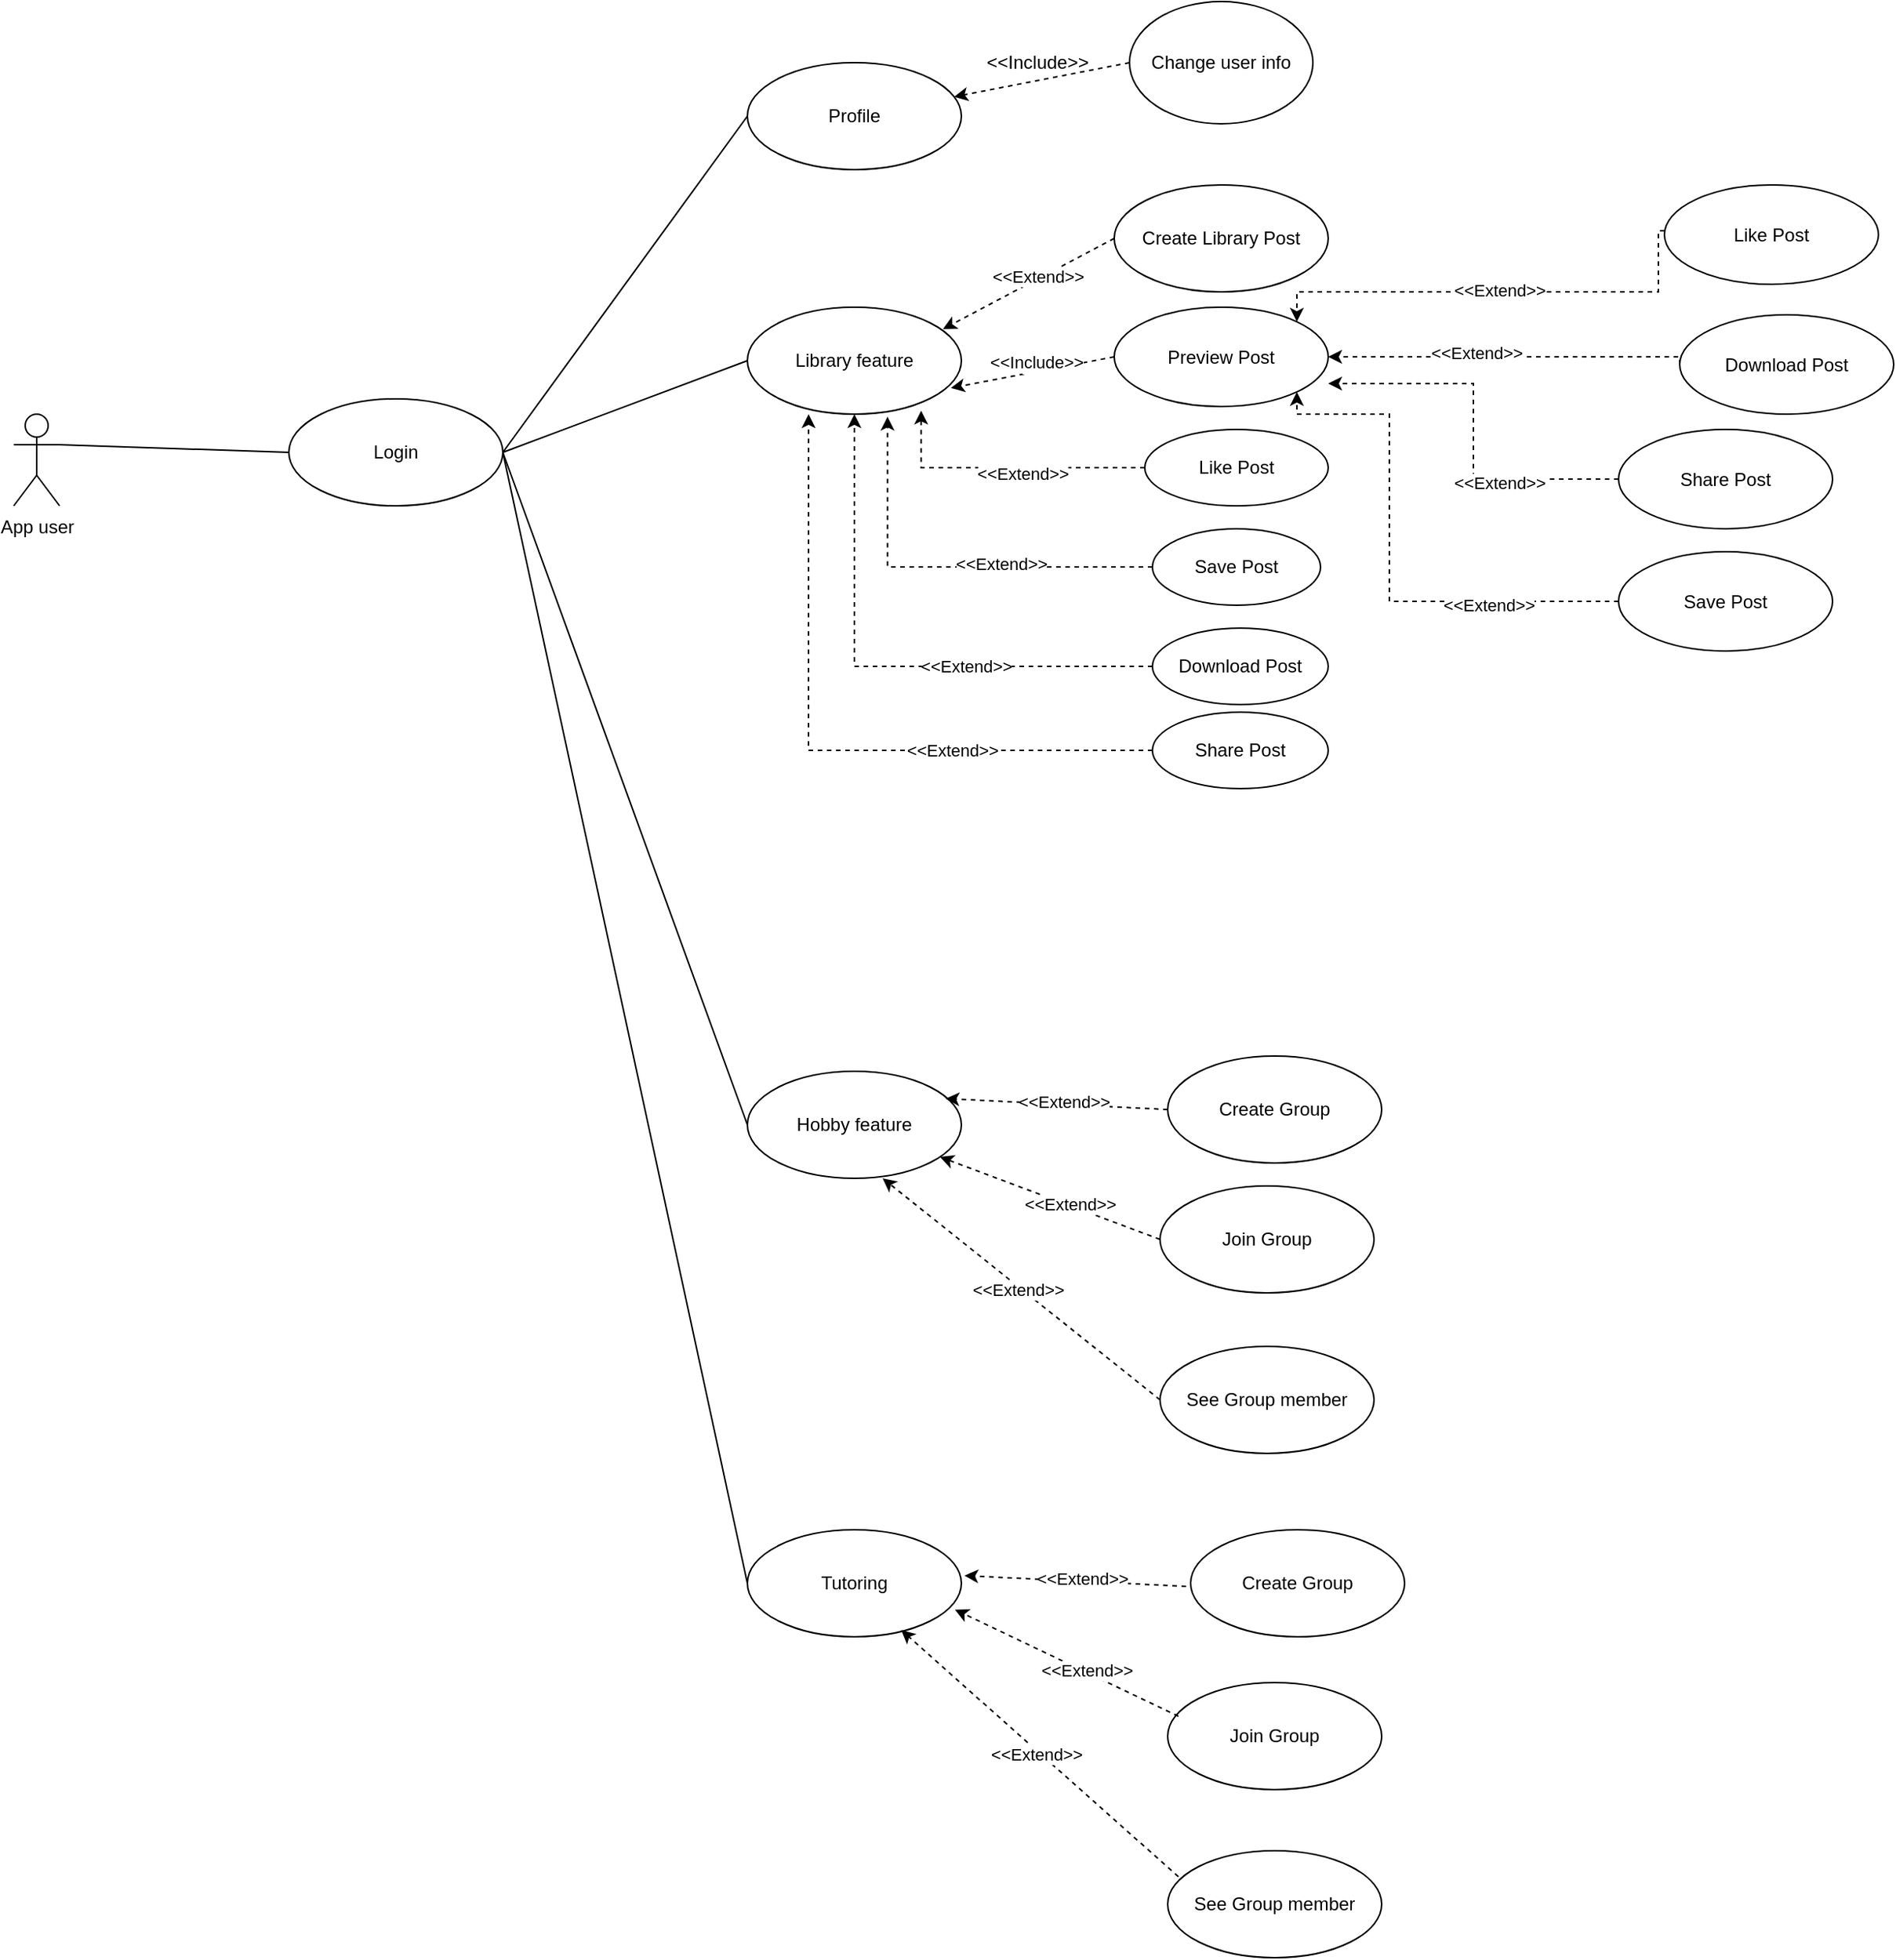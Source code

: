 <mxfile version="22.1.18" type="github">
  <diagram name="Page-1" id="Bq4Yvd49-FmTi4xq2oYk">
    <mxGraphModel dx="622" dy="771" grid="1" gridSize="10" guides="1" tooltips="1" connect="1" arrows="1" fold="1" page="1" pageScale="1" pageWidth="2336" pageHeight="1654" math="0" shadow="0">
      <root>
        <mxCell id="0" />
        <mxCell id="1" parent="0" />
        <mxCell id="oExQ2g-Py4n0bAOL6_pn-1" value="App user" style="shape=umlActor;verticalLabelPosition=bottom;verticalAlign=top;html=1;outlineConnect=0;" vertex="1" parent="1">
          <mxGeometry x="150" y="340" width="30" height="60" as="geometry" />
        </mxCell>
        <mxCell id="oExQ2g-Py4n0bAOL6_pn-2" value="Login" style="ellipse;whiteSpace=wrap;html=1;" vertex="1" parent="1">
          <mxGeometry x="330" y="330" width="140" height="70" as="geometry" />
        </mxCell>
        <mxCell id="oExQ2g-Py4n0bAOL6_pn-6" value="Hobby feature" style="ellipse;whiteSpace=wrap;html=1;" vertex="1" parent="1">
          <mxGeometry x="630" y="770" width="140" height="70" as="geometry" />
        </mxCell>
        <mxCell id="oExQ2g-Py4n0bAOL6_pn-7" value="Library feature" style="ellipse;whiteSpace=wrap;html=1;" vertex="1" parent="1">
          <mxGeometry x="630" y="270" width="140" height="70" as="geometry" />
        </mxCell>
        <mxCell id="oExQ2g-Py4n0bAOL6_pn-15" value="" style="endArrow=none;html=1;rounded=0;exitX=1;exitY=0.333;exitDx=0;exitDy=0;exitPerimeter=0;entryX=0;entryY=0.5;entryDx=0;entryDy=0;endFill=0;" edge="1" parent="1" source="oExQ2g-Py4n0bAOL6_pn-1" target="oExQ2g-Py4n0bAOL6_pn-2">
          <mxGeometry width="50" height="50" relative="1" as="geometry">
            <mxPoint x="210" y="400" as="sourcePoint" />
            <mxPoint x="360" y="375" as="targetPoint" />
          </mxGeometry>
        </mxCell>
        <mxCell id="oExQ2g-Py4n0bAOL6_pn-22" value="Profile" style="ellipse;whiteSpace=wrap;html=1;" vertex="1" parent="1">
          <mxGeometry x="630" y="110" width="140" height="70" as="geometry" />
        </mxCell>
        <mxCell id="oExQ2g-Py4n0bAOL6_pn-24" value="Change user info" style="ellipse;whiteSpace=wrap;html=1;" vertex="1" parent="1">
          <mxGeometry x="880" y="70" width="120" height="80" as="geometry" />
        </mxCell>
        <mxCell id="oExQ2g-Py4n0bAOL6_pn-25" value="" style="endArrow=classic;html=1;rounded=0;exitX=0;exitY=0.5;exitDx=0;exitDy=0;dashed=1;" edge="1" parent="1" source="oExQ2g-Py4n0bAOL6_pn-24" target="oExQ2g-Py4n0bAOL6_pn-22">
          <mxGeometry width="50" height="50" relative="1" as="geometry">
            <mxPoint x="1080" y="190" as="sourcePoint" />
            <mxPoint x="1130" y="140" as="targetPoint" />
          </mxGeometry>
        </mxCell>
        <mxCell id="oExQ2g-Py4n0bAOL6_pn-26" value="&amp;lt;&amp;lt;Include&amp;gt;&amp;gt;" style="text;html=1;strokeColor=none;fillColor=none;align=center;verticalAlign=middle;whiteSpace=wrap;rounded=0;rotation=0;" vertex="1" parent="1">
          <mxGeometry x="790" y="95" width="60" height="30" as="geometry" />
        </mxCell>
        <mxCell id="oExQ2g-Py4n0bAOL6_pn-30" value="Create Group" style="ellipse;whiteSpace=wrap;html=1;" vertex="1" parent="1">
          <mxGeometry x="905" y="760" width="140" height="70" as="geometry" />
        </mxCell>
        <mxCell id="oExQ2g-Py4n0bAOL6_pn-32" value="Join Group" style="ellipse;whiteSpace=wrap;html=1;" vertex="1" parent="1">
          <mxGeometry x="900" y="845" width="140" height="70" as="geometry" />
        </mxCell>
        <mxCell id="oExQ2g-Py4n0bAOL6_pn-33" value="Create Library Post" style="ellipse;whiteSpace=wrap;html=1;" vertex="1" parent="1">
          <mxGeometry x="870" y="190" width="140" height="70" as="geometry" />
        </mxCell>
        <mxCell id="oExQ2g-Py4n0bAOL6_pn-34" value="+" style="endArrow=classic;html=1;rounded=0;entryX=0.926;entryY=0.255;entryDx=0;entryDy=0;entryPerimeter=0;exitX=0;exitY=0.5;exitDx=0;exitDy=0;dashed=1;" edge="1" parent="1" source="oExQ2g-Py4n0bAOL6_pn-30" target="oExQ2g-Py4n0bAOL6_pn-6">
          <mxGeometry width="50" height="50" relative="1" as="geometry">
            <mxPoint x="900" y="785" as="sourcePoint" />
            <mxPoint x="1210" y="660" as="targetPoint" />
          </mxGeometry>
        </mxCell>
        <mxCell id="oExQ2g-Py4n0bAOL6_pn-55" value="&amp;lt;&amp;lt;Extend&amp;gt;&amp;gt;" style="edgeLabel;html=1;align=center;verticalAlign=middle;resizable=0;points=[];" vertex="1" connectable="0" parent="oExQ2g-Py4n0bAOL6_pn-34">
          <mxGeometry x="-0.064" y="-2" relative="1" as="geometry">
            <mxPoint as="offset" />
          </mxGeometry>
        </mxCell>
        <mxCell id="oExQ2g-Py4n0bAOL6_pn-35" value="" style="endArrow=classic;html=1;rounded=0;exitX=0;exitY=0.5;exitDx=0;exitDy=0;dashed=1;" edge="1" parent="1" source="oExQ2g-Py4n0bAOL6_pn-32" target="oExQ2g-Py4n0bAOL6_pn-6">
          <mxGeometry width="50" height="50" relative="1" as="geometry">
            <mxPoint x="830" y="880" as="sourcePoint" />
            <mxPoint x="760" y="903" as="targetPoint" />
          </mxGeometry>
        </mxCell>
        <mxCell id="oExQ2g-Py4n0bAOL6_pn-54" value="&amp;lt;&amp;lt;Extend&amp;gt;&amp;gt;" style="edgeLabel;html=1;align=center;verticalAlign=middle;resizable=0;points=[];" vertex="1" connectable="0" parent="oExQ2g-Py4n0bAOL6_pn-35">
          <mxGeometry x="-0.175" y="-1" relative="1" as="geometry">
            <mxPoint as="offset" />
          </mxGeometry>
        </mxCell>
        <mxCell id="oExQ2g-Py4n0bAOL6_pn-38" value="Preview Post" style="ellipse;whiteSpace=wrap;html=1;" vertex="1" parent="1">
          <mxGeometry x="870" y="270" width="140" height="65" as="geometry" />
        </mxCell>
        <mxCell id="oExQ2g-Py4n0bAOL6_pn-39" value="Tutoring" style="ellipse;whiteSpace=wrap;html=1;" vertex="1" parent="1">
          <mxGeometry x="630" y="1070" width="140" height="70" as="geometry" />
        </mxCell>
        <mxCell id="oExQ2g-Py4n0bAOL6_pn-41" value="" style="endArrow=none;html=1;rounded=0;exitX=0;exitY=0.5;exitDx=0;exitDy=0;entryX=1;entryY=0.5;entryDx=0;entryDy=0;endFill=0;" edge="1" parent="1" source="oExQ2g-Py4n0bAOL6_pn-22" target="oExQ2g-Py4n0bAOL6_pn-2">
          <mxGeometry width="50" height="50" relative="1" as="geometry">
            <mxPoint x="410" y="140" as="sourcePoint" />
            <mxPoint x="580" y="235" as="targetPoint" />
          </mxGeometry>
        </mxCell>
        <mxCell id="oExQ2g-Py4n0bAOL6_pn-42" value="" style="endArrow=none;html=1;rounded=0;exitX=1;exitY=0.5;exitDx=0;exitDy=0;entryX=0;entryY=0.5;entryDx=0;entryDy=0;" edge="1" parent="1" source="oExQ2g-Py4n0bAOL6_pn-2" target="oExQ2g-Py4n0bAOL6_pn-7">
          <mxGeometry width="50" height="50" relative="1" as="geometry">
            <mxPoint x="500" y="450" as="sourcePoint" />
            <mxPoint x="550" y="400" as="targetPoint" />
          </mxGeometry>
        </mxCell>
        <mxCell id="oExQ2g-Py4n0bAOL6_pn-43" value="" style="endArrow=none;html=1;rounded=0;exitX=1;exitY=0.5;exitDx=0;exitDy=0;entryX=0;entryY=0.5;entryDx=0;entryDy=0;" edge="1" parent="1" source="oExQ2g-Py4n0bAOL6_pn-2" target="oExQ2g-Py4n0bAOL6_pn-6">
          <mxGeometry width="50" height="50" relative="1" as="geometry">
            <mxPoint x="500" y="440" as="sourcePoint" />
            <mxPoint x="550" y="390" as="targetPoint" />
          </mxGeometry>
        </mxCell>
        <mxCell id="oExQ2g-Py4n0bAOL6_pn-44" value="" style="endArrow=none;html=1;rounded=0;exitX=1;exitY=0.5;exitDx=0;exitDy=0;entryX=0;entryY=0.5;entryDx=0;entryDy=0;" edge="1" parent="1" source="oExQ2g-Py4n0bAOL6_pn-2" target="oExQ2g-Py4n0bAOL6_pn-39">
          <mxGeometry width="50" height="50" relative="1" as="geometry">
            <mxPoint x="460" y="590" as="sourcePoint" />
            <mxPoint x="510" y="540" as="targetPoint" />
          </mxGeometry>
        </mxCell>
        <mxCell id="oExQ2g-Py4n0bAOL6_pn-46" value="" style="endArrow=classic;html=1;rounded=0;exitX=0;exitY=0.5;exitDx=0;exitDy=0;entryX=0.951;entryY=0.755;entryDx=0;entryDy=0;entryPerimeter=0;dashed=1;" edge="1" parent="1" source="oExQ2g-Py4n0bAOL6_pn-38" target="oExQ2g-Py4n0bAOL6_pn-7">
          <mxGeometry width="50" height="50" relative="1" as="geometry">
            <mxPoint x="750" y="420" as="sourcePoint" />
            <mxPoint x="800" y="370" as="targetPoint" />
          </mxGeometry>
        </mxCell>
        <mxCell id="oExQ2g-Py4n0bAOL6_pn-72" value="Text" style="edgeLabel;html=1;align=center;verticalAlign=middle;resizable=0;points=[];" vertex="1" connectable="0" parent="oExQ2g-Py4n0bAOL6_pn-46">
          <mxGeometry x="-0.651" y="2" relative="1" as="geometry">
            <mxPoint x="-32" y="-1" as="offset" />
          </mxGeometry>
        </mxCell>
        <mxCell id="oExQ2g-Py4n0bAOL6_pn-73" value="&amp;lt;&amp;lt;Include&amp;gt;&amp;gt;" style="edgeLabel;html=1;align=center;verticalAlign=middle;resizable=0;points=[];" vertex="1" connectable="0" parent="oExQ2g-Py4n0bAOL6_pn-46">
          <mxGeometry x="-0.062" y="-6" relative="1" as="geometry">
            <mxPoint as="offset" />
          </mxGeometry>
        </mxCell>
        <mxCell id="oExQ2g-Py4n0bAOL6_pn-47" value="" style="endArrow=classic;html=1;rounded=0;entryX=0.914;entryY=0.205;entryDx=0;entryDy=0;entryPerimeter=0;exitX=0;exitY=0.5;exitDx=0;exitDy=0;dashed=1;" edge="1" parent="1" source="oExQ2g-Py4n0bAOL6_pn-33" target="oExQ2g-Py4n0bAOL6_pn-7">
          <mxGeometry width="50" height="50" relative="1" as="geometry">
            <mxPoint x="800" y="240" as="sourcePoint" />
            <mxPoint x="850" y="190" as="targetPoint" />
          </mxGeometry>
        </mxCell>
        <mxCell id="oExQ2g-Py4n0bAOL6_pn-71" value="&amp;lt;&amp;lt;Extend&amp;gt;&amp;gt;" style="edgeLabel;html=1;align=center;verticalAlign=middle;resizable=0;points=[];" vertex="1" connectable="0" parent="oExQ2g-Py4n0bAOL6_pn-47">
          <mxGeometry x="-0.116" y="-2" relative="1" as="geometry">
            <mxPoint as="offset" />
          </mxGeometry>
        </mxCell>
        <mxCell id="oExQ2g-Py4n0bAOL6_pn-50" value="See Group member" style="ellipse;whiteSpace=wrap;html=1;" vertex="1" parent="1">
          <mxGeometry x="900" y="950" width="140" height="70" as="geometry" />
        </mxCell>
        <mxCell id="oExQ2g-Py4n0bAOL6_pn-51" value="" style="endArrow=classic;html=1;rounded=0;exitX=0;exitY=0.5;exitDx=0;exitDy=0;dashed=1;entryX=0.632;entryY=1;entryDx=0;entryDy=0;entryPerimeter=0;" edge="1" parent="1" source="oExQ2g-Py4n0bAOL6_pn-50" target="oExQ2g-Py4n0bAOL6_pn-6">
          <mxGeometry width="50" height="50" relative="1" as="geometry">
            <mxPoint x="860" y="995" as="sourcePoint" />
            <mxPoint x="738" y="930" as="targetPoint" />
          </mxGeometry>
        </mxCell>
        <mxCell id="oExQ2g-Py4n0bAOL6_pn-53" value="&amp;lt;&amp;lt;Extend&amp;gt;&amp;gt;" style="edgeLabel;html=1;align=center;verticalAlign=middle;resizable=0;points=[];" vertex="1" connectable="0" parent="oExQ2g-Py4n0bAOL6_pn-51">
          <mxGeometry x="0.016" y="2" relative="1" as="geometry">
            <mxPoint as="offset" />
          </mxGeometry>
        </mxCell>
        <mxCell id="oExQ2g-Py4n0bAOL6_pn-56" value="Like Post" style="ellipse;whiteSpace=wrap;html=1;" vertex="1" parent="1">
          <mxGeometry x="890" y="350" width="120" height="50" as="geometry" />
        </mxCell>
        <mxCell id="oExQ2g-Py4n0bAOL6_pn-57" value="Save Post" style="ellipse;whiteSpace=wrap;html=1;" vertex="1" parent="1">
          <mxGeometry x="895" y="415" width="110" height="50" as="geometry" />
        </mxCell>
        <mxCell id="oExQ2g-Py4n0bAOL6_pn-59" value="Like Post" style="ellipse;whiteSpace=wrap;html=1;" vertex="1" parent="1">
          <mxGeometry x="1230" y="190" width="140" height="65" as="geometry" />
        </mxCell>
        <mxCell id="oExQ2g-Py4n0bAOL6_pn-79" style="edgeStyle=orthogonalEdgeStyle;rounded=0;orthogonalLoop=1;jettySize=auto;html=1;exitX=0;exitY=0.5;exitDx=0;exitDy=0;entryX=1;entryY=0.5;entryDx=0;entryDy=0;dashed=1;" edge="1" parent="1" source="oExQ2g-Py4n0bAOL6_pn-60" target="oExQ2g-Py4n0bAOL6_pn-38">
          <mxGeometry relative="1" as="geometry">
            <Array as="points">
              <mxPoint x="1240" y="303" />
            </Array>
          </mxGeometry>
        </mxCell>
        <mxCell id="oExQ2g-Py4n0bAOL6_pn-83" value="&amp;lt;&amp;lt;Extend&amp;gt;&amp;gt;" style="edgeLabel;html=1;align=center;verticalAlign=middle;resizable=0;points=[];" vertex="1" connectable="0" parent="oExQ2g-Py4n0bAOL6_pn-79">
          <mxGeometry x="0.179" y="-3" relative="1" as="geometry">
            <mxPoint as="offset" />
          </mxGeometry>
        </mxCell>
        <mxCell id="oExQ2g-Py4n0bAOL6_pn-60" value="Download Post" style="ellipse;whiteSpace=wrap;html=1;" vertex="1" parent="1">
          <mxGeometry x="1240" y="275" width="140" height="65" as="geometry" />
        </mxCell>
        <mxCell id="oExQ2g-Py4n0bAOL6_pn-61" value="Share Post" style="ellipse;whiteSpace=wrap;html=1;" vertex="1" parent="1">
          <mxGeometry x="1200" y="350" width="140" height="65" as="geometry" />
        </mxCell>
        <mxCell id="oExQ2g-Py4n0bAOL6_pn-81" style="edgeStyle=orthogonalEdgeStyle;rounded=0;orthogonalLoop=1;jettySize=auto;html=1;exitX=0;exitY=0.5;exitDx=0;exitDy=0;entryX=1;entryY=1;entryDx=0;entryDy=0;dashed=1;" edge="1" parent="1" source="oExQ2g-Py4n0bAOL6_pn-62" target="oExQ2g-Py4n0bAOL6_pn-38">
          <mxGeometry relative="1" as="geometry">
            <Array as="points">
              <mxPoint x="1050" y="463" />
              <mxPoint x="1050" y="340" />
              <mxPoint x="990" y="340" />
            </Array>
          </mxGeometry>
        </mxCell>
        <mxCell id="oExQ2g-Py4n0bAOL6_pn-85" value="&amp;lt;&amp;lt;Extend&amp;gt;&amp;gt;" style="edgeLabel;html=1;align=center;verticalAlign=middle;resizable=0;points=[];" vertex="1" connectable="0" parent="oExQ2g-Py4n0bAOL6_pn-81">
          <mxGeometry x="-0.511" y="2" relative="1" as="geometry">
            <mxPoint as="offset" />
          </mxGeometry>
        </mxCell>
        <mxCell id="oExQ2g-Py4n0bAOL6_pn-62" value="Save Post" style="ellipse;whiteSpace=wrap;html=1;" vertex="1" parent="1">
          <mxGeometry x="1200" y="430" width="140" height="65" as="geometry" />
        </mxCell>
        <mxCell id="oExQ2g-Py4n0bAOL6_pn-67" style="edgeStyle=orthogonalEdgeStyle;rounded=0;orthogonalLoop=1;jettySize=auto;html=1;entryX=0.5;entryY=1;entryDx=0;entryDy=0;dashed=1;" edge="1" parent="1" source="oExQ2g-Py4n0bAOL6_pn-63" target="oExQ2g-Py4n0bAOL6_pn-7">
          <mxGeometry relative="1" as="geometry" />
        </mxCell>
        <mxCell id="oExQ2g-Py4n0bAOL6_pn-76" value="&amp;lt;&amp;lt;Extend&amp;gt;&amp;gt;" style="edgeLabel;html=1;align=center;verticalAlign=middle;resizable=0;points=[];" vertex="1" connectable="0" parent="oExQ2g-Py4n0bAOL6_pn-67">
          <mxGeometry x="-0.32" relative="1" as="geometry">
            <mxPoint as="offset" />
          </mxGeometry>
        </mxCell>
        <mxCell id="oExQ2g-Py4n0bAOL6_pn-63" value="Download Post" style="ellipse;whiteSpace=wrap;html=1;" vertex="1" parent="1">
          <mxGeometry x="895" y="480" width="115" height="50" as="geometry" />
        </mxCell>
        <mxCell id="oExQ2g-Py4n0bAOL6_pn-64" value="Share Post" style="ellipse;whiteSpace=wrap;html=1;" vertex="1" parent="1">
          <mxGeometry x="895" y="535" width="115" height="50" as="geometry" />
        </mxCell>
        <mxCell id="oExQ2g-Py4n0bAOL6_pn-65" style="edgeStyle=orthogonalEdgeStyle;rounded=0;orthogonalLoop=1;jettySize=auto;html=1;exitX=0;exitY=0.5;exitDx=0;exitDy=0;entryX=0.812;entryY=0.967;entryDx=0;entryDy=0;entryPerimeter=0;dashed=1;" edge="1" parent="1" source="oExQ2g-Py4n0bAOL6_pn-56" target="oExQ2g-Py4n0bAOL6_pn-7">
          <mxGeometry relative="1" as="geometry" />
        </mxCell>
        <mxCell id="oExQ2g-Py4n0bAOL6_pn-74" value="&amp;lt;&amp;lt;Extend&amp;gt;&amp;gt;" style="edgeLabel;html=1;align=center;verticalAlign=middle;resizable=0;points=[];" vertex="1" connectable="0" parent="oExQ2g-Py4n0bAOL6_pn-65">
          <mxGeometry x="-0.125" y="4" relative="1" as="geometry">
            <mxPoint as="offset" />
          </mxGeometry>
        </mxCell>
        <mxCell id="oExQ2g-Py4n0bAOL6_pn-66" style="edgeStyle=orthogonalEdgeStyle;rounded=0;orthogonalLoop=1;jettySize=auto;html=1;exitX=0;exitY=0.5;exitDx=0;exitDy=0;entryX=0.655;entryY=1.024;entryDx=0;entryDy=0;entryPerimeter=0;dashed=1;" edge="1" parent="1" source="oExQ2g-Py4n0bAOL6_pn-57" target="oExQ2g-Py4n0bAOL6_pn-7">
          <mxGeometry relative="1" as="geometry" />
        </mxCell>
        <mxCell id="oExQ2g-Py4n0bAOL6_pn-75" value="&amp;lt;&amp;lt;Extend&amp;gt;&amp;gt;" style="edgeLabel;html=1;align=center;verticalAlign=middle;resizable=0;points=[];" vertex="1" connectable="0" parent="oExQ2g-Py4n0bAOL6_pn-66">
          <mxGeometry x="-0.269" y="-2" relative="1" as="geometry">
            <mxPoint as="offset" />
          </mxGeometry>
        </mxCell>
        <mxCell id="oExQ2g-Py4n0bAOL6_pn-70" style="edgeStyle=orthogonalEdgeStyle;rounded=0;orthogonalLoop=1;jettySize=auto;html=1;exitX=0;exitY=0.5;exitDx=0;exitDy=0;entryX=0.286;entryY=1;entryDx=0;entryDy=0;entryPerimeter=0;dashed=1;" edge="1" parent="1" source="oExQ2g-Py4n0bAOL6_pn-64" target="oExQ2g-Py4n0bAOL6_pn-7">
          <mxGeometry relative="1" as="geometry" />
        </mxCell>
        <mxCell id="oExQ2g-Py4n0bAOL6_pn-77" value="&amp;lt;&amp;lt;Extend&amp;gt;&amp;gt;" style="edgeLabel;html=1;align=center;verticalAlign=middle;resizable=0;points=[];" vertex="1" connectable="0" parent="oExQ2g-Py4n0bAOL6_pn-70">
          <mxGeometry x="-0.41" relative="1" as="geometry">
            <mxPoint as="offset" />
          </mxGeometry>
        </mxCell>
        <mxCell id="oExQ2g-Py4n0bAOL6_pn-78" style="edgeStyle=orthogonalEdgeStyle;rounded=0;orthogonalLoop=1;jettySize=auto;html=1;entryX=1;entryY=0;entryDx=0;entryDy=0;dashed=1;" edge="1" parent="1" target="oExQ2g-Py4n0bAOL6_pn-38">
          <mxGeometry relative="1" as="geometry">
            <mxPoint x="1230" y="220" as="sourcePoint" />
            <mxPoint x="1030" y="280.765" as="targetPoint" />
            <Array as="points">
              <mxPoint x="1226" y="220" />
              <mxPoint x="1226" y="260" />
              <mxPoint x="990" y="260" />
            </Array>
          </mxGeometry>
        </mxCell>
        <mxCell id="oExQ2g-Py4n0bAOL6_pn-82" value="&amp;lt;&amp;lt;Extend&amp;gt;&amp;gt;" style="edgeLabel;html=1;align=center;verticalAlign=middle;resizable=0;points=[];" vertex="1" connectable="0" parent="oExQ2g-Py4n0bAOL6_pn-78">
          <mxGeometry x="-0.012" y="-1" relative="1" as="geometry">
            <mxPoint as="offset" />
          </mxGeometry>
        </mxCell>
        <mxCell id="oExQ2g-Py4n0bAOL6_pn-80" style="edgeStyle=orthogonalEdgeStyle;rounded=0;orthogonalLoop=1;jettySize=auto;html=1;exitX=0;exitY=0.5;exitDx=0;exitDy=0;entryX=1;entryY=0.769;entryDx=0;entryDy=0;entryPerimeter=0;dashed=1;" edge="1" parent="1" source="oExQ2g-Py4n0bAOL6_pn-61" target="oExQ2g-Py4n0bAOL6_pn-38">
          <mxGeometry relative="1" as="geometry" />
        </mxCell>
        <mxCell id="oExQ2g-Py4n0bAOL6_pn-84" value="&amp;lt;&amp;lt;Extend&amp;gt;&amp;gt;" style="edgeLabel;html=1;align=center;verticalAlign=middle;resizable=0;points=[];" vertex="1" connectable="0" parent="oExQ2g-Py4n0bAOL6_pn-80">
          <mxGeometry x="-0.38" y="2" relative="1" as="geometry">
            <mxPoint as="offset" />
          </mxGeometry>
        </mxCell>
        <mxCell id="oExQ2g-Py4n0bAOL6_pn-86" value="Create Group" style="ellipse;whiteSpace=wrap;html=1;" vertex="1" parent="1">
          <mxGeometry x="920" y="1070" width="140" height="70" as="geometry" />
        </mxCell>
        <mxCell id="oExQ2g-Py4n0bAOL6_pn-87" value="Join Group" style="ellipse;whiteSpace=wrap;html=1;" vertex="1" parent="1">
          <mxGeometry x="905" y="1170" width="140" height="70" as="geometry" />
        </mxCell>
        <mxCell id="oExQ2g-Py4n0bAOL6_pn-88" value="See Group member" style="ellipse;whiteSpace=wrap;html=1;" vertex="1" parent="1">
          <mxGeometry x="905" y="1280" width="140" height="70" as="geometry" />
        </mxCell>
        <mxCell id="oExQ2g-Py4n0bAOL6_pn-92" value="+" style="endArrow=classic;html=1;rounded=0;entryX=0.926;entryY=0.255;entryDx=0;entryDy=0;entryPerimeter=0;exitX=0;exitY=0.5;exitDx=0;exitDy=0;dashed=1;" edge="1" parent="1">
          <mxGeometry width="50" height="50" relative="1" as="geometry">
            <mxPoint x="917" y="1107" as="sourcePoint" />
            <mxPoint x="772" y="1100" as="targetPoint" />
          </mxGeometry>
        </mxCell>
        <mxCell id="oExQ2g-Py4n0bAOL6_pn-93" value="&amp;lt;&amp;lt;Extend&amp;gt;&amp;gt;" style="edgeLabel;html=1;align=center;verticalAlign=middle;resizable=0;points=[];" vertex="1" connectable="0" parent="oExQ2g-Py4n0bAOL6_pn-92">
          <mxGeometry x="-0.064" y="-2" relative="1" as="geometry">
            <mxPoint as="offset" />
          </mxGeometry>
        </mxCell>
        <mxCell id="oExQ2g-Py4n0bAOL6_pn-94" value="" style="endArrow=classic;html=1;rounded=0;exitX=0;exitY=0.5;exitDx=0;exitDy=0;dashed=1;entryX=0.97;entryY=0.746;entryDx=0;entryDy=0;entryPerimeter=0;" edge="1" parent="1" target="oExQ2g-Py4n0bAOL6_pn-39">
          <mxGeometry width="50" height="50" relative="1" as="geometry">
            <mxPoint x="912" y="1192" as="sourcePoint" />
            <mxPoint x="768" y="1138" as="targetPoint" />
          </mxGeometry>
        </mxCell>
        <mxCell id="oExQ2g-Py4n0bAOL6_pn-95" value="&amp;lt;&amp;lt;Extend&amp;gt;&amp;gt;" style="edgeLabel;html=1;align=center;verticalAlign=middle;resizable=0;points=[];" vertex="1" connectable="0" parent="oExQ2g-Py4n0bAOL6_pn-94">
          <mxGeometry x="-0.175" y="-1" relative="1" as="geometry">
            <mxPoint as="offset" />
          </mxGeometry>
        </mxCell>
        <mxCell id="oExQ2g-Py4n0bAOL6_pn-96" value="" style="endArrow=classic;html=1;rounded=0;exitX=0;exitY=0.5;exitDx=0;exitDy=0;dashed=1;entryX=0.719;entryY=0.937;entryDx=0;entryDy=0;entryPerimeter=0;" edge="1" parent="1" target="oExQ2g-Py4n0bAOL6_pn-39">
          <mxGeometry width="50" height="50" relative="1" as="geometry">
            <mxPoint x="912" y="1297" as="sourcePoint" />
            <mxPoint x="730" y="1152" as="targetPoint" />
          </mxGeometry>
        </mxCell>
        <mxCell id="oExQ2g-Py4n0bAOL6_pn-97" value="&amp;lt;&amp;lt;Extend&amp;gt;&amp;gt;" style="edgeLabel;html=1;align=center;verticalAlign=middle;resizable=0;points=[];" vertex="1" connectable="0" parent="oExQ2g-Py4n0bAOL6_pn-96">
          <mxGeometry x="0.016" y="2" relative="1" as="geometry">
            <mxPoint as="offset" />
          </mxGeometry>
        </mxCell>
      </root>
    </mxGraphModel>
  </diagram>
</mxfile>
